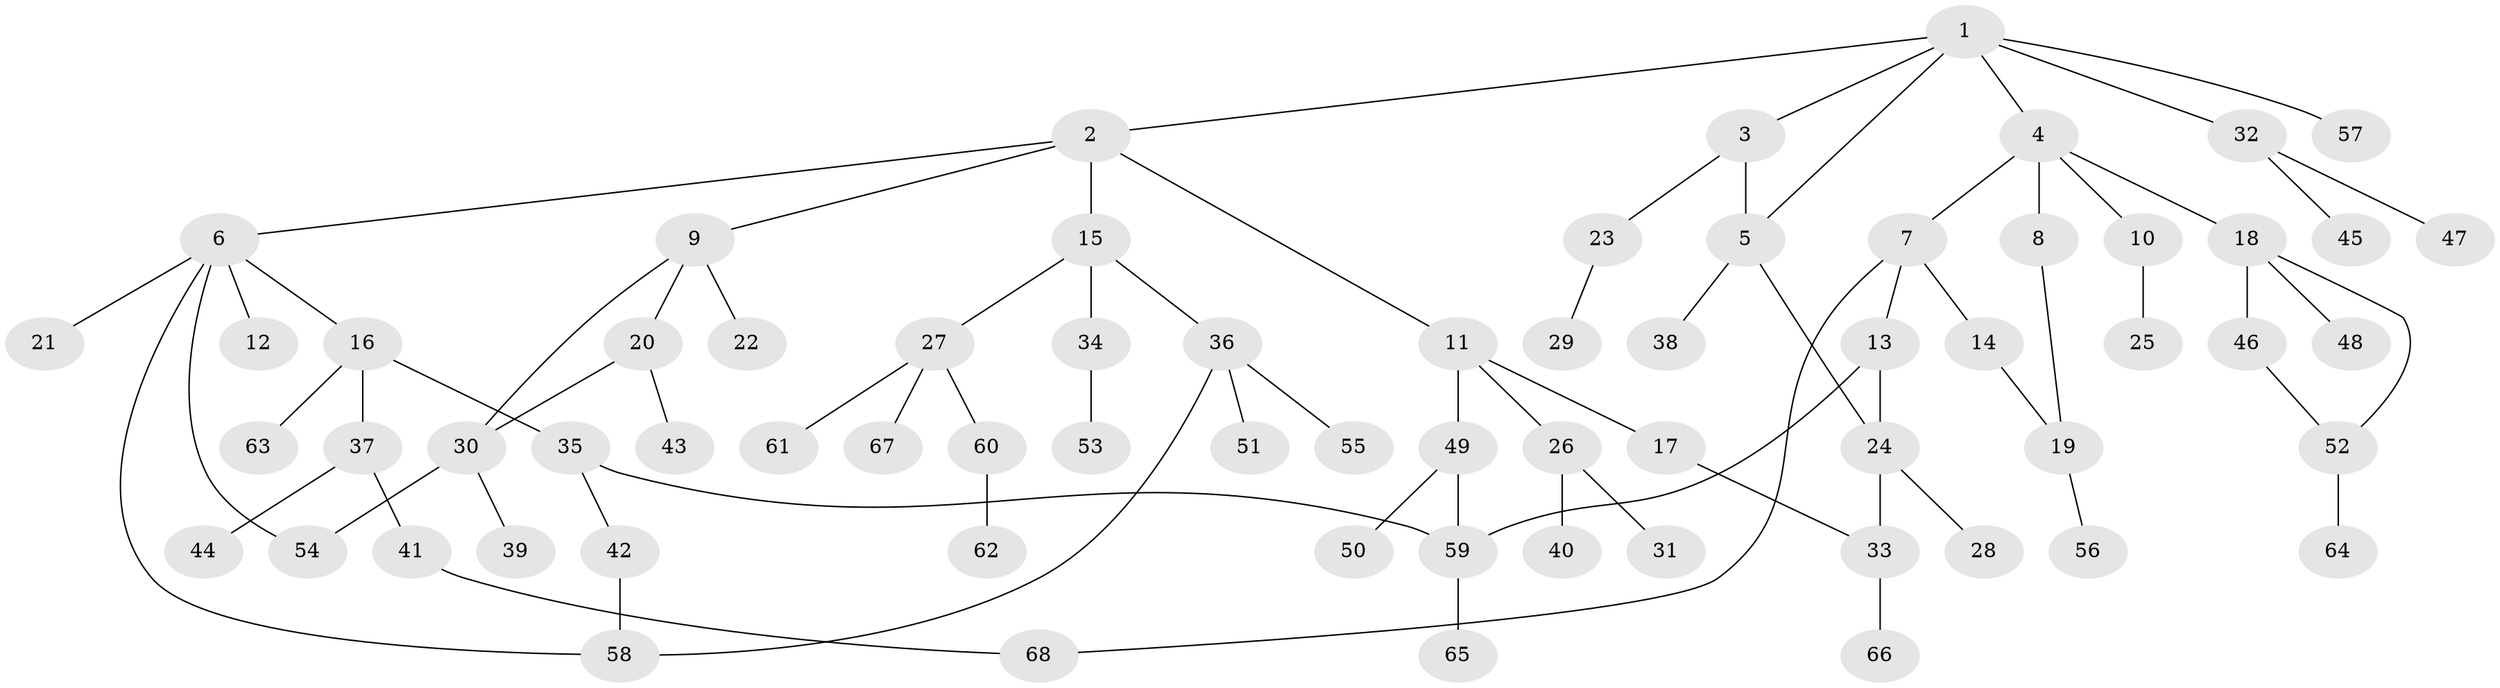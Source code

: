 // coarse degree distribution, {7: 0.021739130434782608, 5: 0.08695652173913043, 2: 0.15217391304347827, 6: 0.043478260869565216, 4: 0.06521739130434782, 3: 0.17391304347826086, 1: 0.45652173913043476}
// Generated by graph-tools (version 1.1) at 2025/23/03/03/25 07:23:33]
// undirected, 68 vertices, 79 edges
graph export_dot {
graph [start="1"]
  node [color=gray90,style=filled];
  1;
  2;
  3;
  4;
  5;
  6;
  7;
  8;
  9;
  10;
  11;
  12;
  13;
  14;
  15;
  16;
  17;
  18;
  19;
  20;
  21;
  22;
  23;
  24;
  25;
  26;
  27;
  28;
  29;
  30;
  31;
  32;
  33;
  34;
  35;
  36;
  37;
  38;
  39;
  40;
  41;
  42;
  43;
  44;
  45;
  46;
  47;
  48;
  49;
  50;
  51;
  52;
  53;
  54;
  55;
  56;
  57;
  58;
  59;
  60;
  61;
  62;
  63;
  64;
  65;
  66;
  67;
  68;
  1 -- 2;
  1 -- 3;
  1 -- 4;
  1 -- 32;
  1 -- 57;
  1 -- 5;
  2 -- 6;
  2 -- 9;
  2 -- 11;
  2 -- 15;
  3 -- 5;
  3 -- 23;
  4 -- 7;
  4 -- 8;
  4 -- 10;
  4 -- 18;
  5 -- 24;
  5 -- 38;
  6 -- 12;
  6 -- 16;
  6 -- 21;
  6 -- 54;
  6 -- 58;
  7 -- 13;
  7 -- 14;
  7 -- 68;
  8 -- 19;
  9 -- 20;
  9 -- 22;
  9 -- 30;
  10 -- 25;
  11 -- 17;
  11 -- 26;
  11 -- 49;
  13 -- 24;
  13 -- 59;
  14 -- 19;
  15 -- 27;
  15 -- 34;
  15 -- 36;
  16 -- 35;
  16 -- 37;
  16 -- 63;
  17 -- 33;
  18 -- 46;
  18 -- 48;
  18 -- 52;
  19 -- 56;
  20 -- 43;
  20 -- 30;
  23 -- 29;
  24 -- 28;
  24 -- 33;
  26 -- 31;
  26 -- 40;
  27 -- 60;
  27 -- 61;
  27 -- 67;
  30 -- 39;
  30 -- 54;
  32 -- 45;
  32 -- 47;
  33 -- 66;
  34 -- 53;
  35 -- 42;
  35 -- 59;
  36 -- 51;
  36 -- 55;
  36 -- 58;
  37 -- 41;
  37 -- 44;
  41 -- 68;
  42 -- 58;
  46 -- 52;
  49 -- 50;
  49 -- 59;
  52 -- 64;
  59 -- 65;
  60 -- 62;
}
